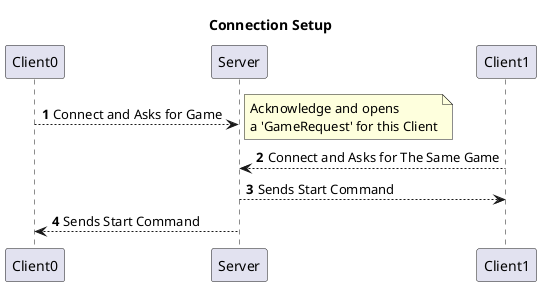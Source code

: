 @startuml Connection Setup
'https://plantuml.com/sequence-diagram

title "Connection Setup"

autonumber


Client0 --> Server : Connect and Asks for Game
note right : Acknowledge and opens\na 'GameRequest' for this Client
Client1 -->  Server: Connect and Asks for The Same Game

Server --> Client1 : Sends Start Command
Server --> Client0 : Sends Start Command

@enduml